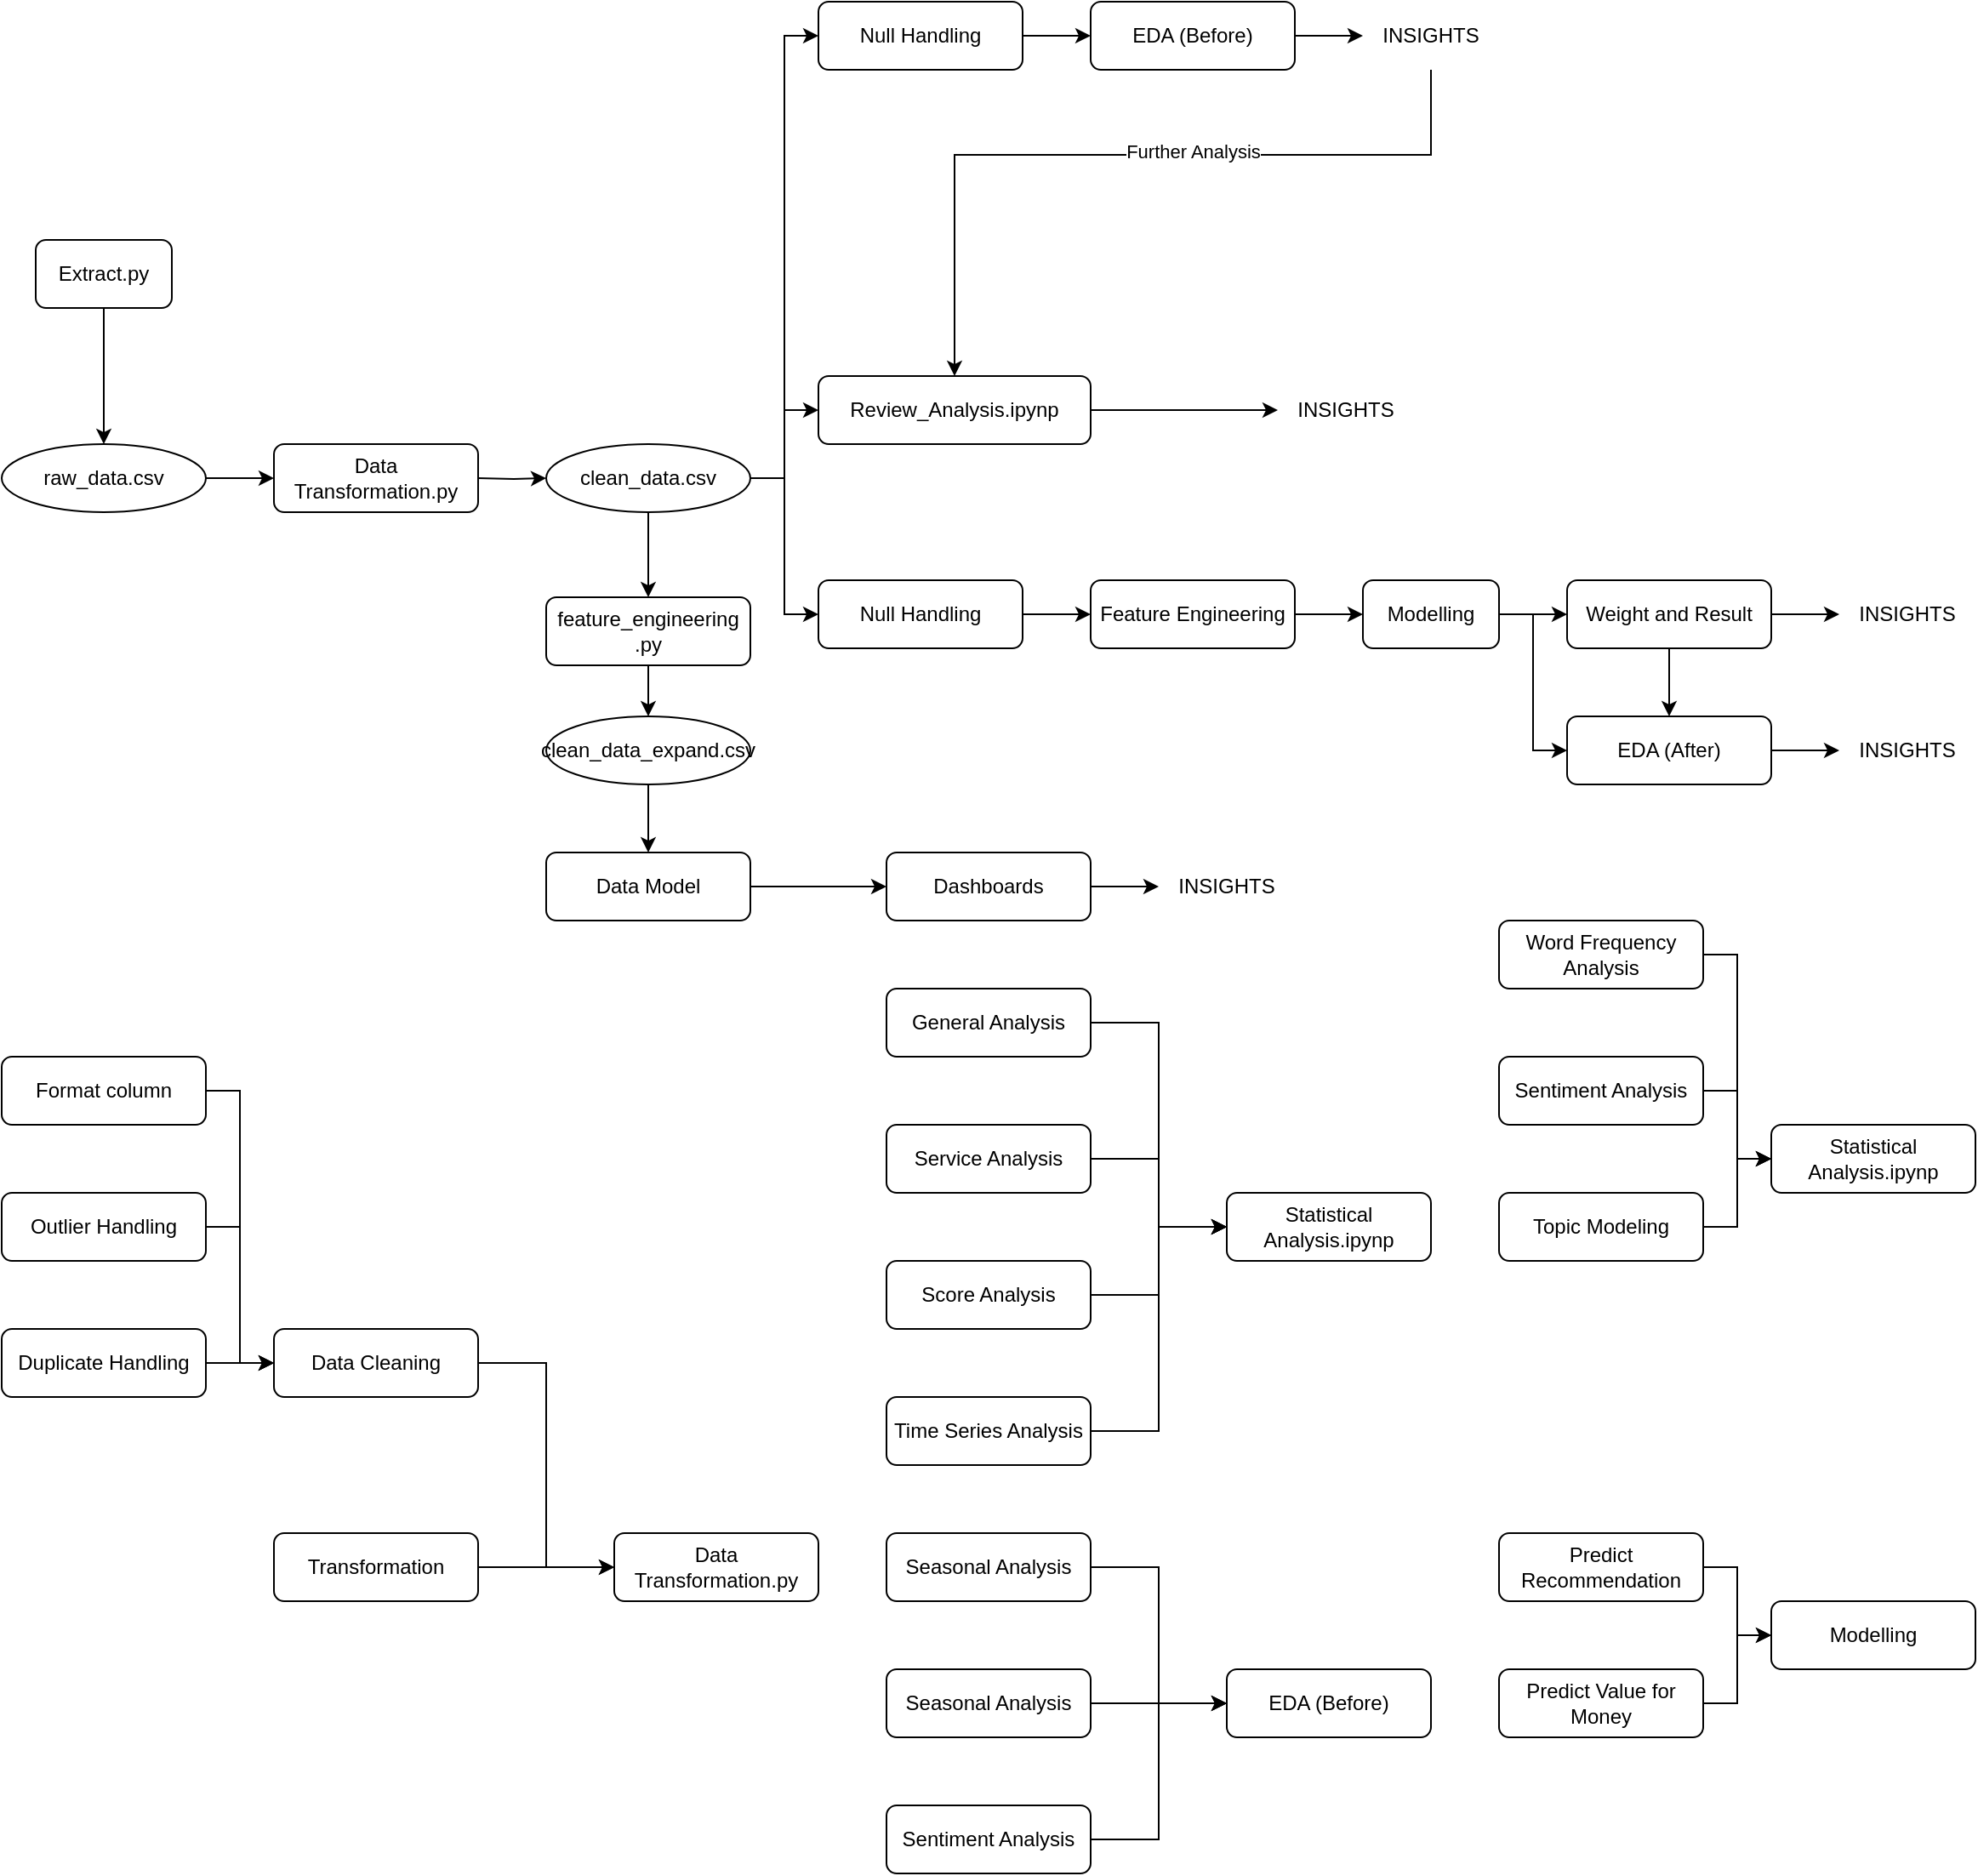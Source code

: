 <mxfile version="24.0.7" type="github">
  <diagram id="C5RBs43oDa-KdzZeNtuy" name="Page-1">
    <mxGraphModel dx="1434" dy="738" grid="1" gridSize="10" guides="1" tooltips="1" connect="1" arrows="1" fold="1" page="1" pageScale="1" pageWidth="1200" pageHeight="1600" math="0" shadow="0">
      <root>
        <mxCell id="WIyWlLk6GJQsqaUBKTNV-0" />
        <mxCell id="WIyWlLk6GJQsqaUBKTNV-1" parent="WIyWlLk6GJQsqaUBKTNV-0" />
        <mxCell id="07CyPVwS7ZV6MGK7Blt4-1" value="" style="edgeStyle=orthogonalEdgeStyle;rounded=0;orthogonalLoop=1;jettySize=auto;html=1;" parent="WIyWlLk6GJQsqaUBKTNV-1" source="WIyWlLk6GJQsqaUBKTNV-3" target="07CyPVwS7ZV6MGK7Blt4-0" edge="1">
          <mxGeometry relative="1" as="geometry" />
        </mxCell>
        <mxCell id="WIyWlLk6GJQsqaUBKTNV-3" value="Extract.py" style="rounded=1;whiteSpace=wrap;html=1;fontSize=12;glass=0;strokeWidth=1;shadow=0;" parent="WIyWlLk6GJQsqaUBKTNV-1" vertex="1">
          <mxGeometry x="60" y="400" width="80" height="40" as="geometry" />
        </mxCell>
        <mxCell id="07CyPVwS7ZV6MGK7Blt4-3" value="" style="edgeStyle=orthogonalEdgeStyle;rounded=0;orthogonalLoop=1;jettySize=auto;html=1;" parent="WIyWlLk6GJQsqaUBKTNV-1" source="07CyPVwS7ZV6MGK7Blt4-0" target="07CyPVwS7ZV6MGK7Blt4-2" edge="1">
          <mxGeometry relative="1" as="geometry" />
        </mxCell>
        <mxCell id="07CyPVwS7ZV6MGK7Blt4-0" value="raw_data.csv" style="ellipse;whiteSpace=wrap;html=1;rounded=1;glass=0;strokeWidth=1;shadow=0;" parent="WIyWlLk6GJQsqaUBKTNV-1" vertex="1">
          <mxGeometry x="40" y="520" width="120" height="40" as="geometry" />
        </mxCell>
        <mxCell id="07CyPVwS7ZV6MGK7Blt4-6" value="" style="edgeStyle=orthogonalEdgeStyle;rounded=0;orthogonalLoop=1;jettySize=auto;html=1;entryX=0;entryY=0.5;entryDx=0;entryDy=0;" parent="WIyWlLk6GJQsqaUBKTNV-1" target="07CyPVwS7ZV6MGK7Blt4-7" edge="1">
          <mxGeometry relative="1" as="geometry">
            <mxPoint x="320" y="540" as="sourcePoint" />
            <mxPoint x="400" y="540" as="targetPoint" />
          </mxGeometry>
        </mxCell>
        <mxCell id="07CyPVwS7ZV6MGK7Blt4-2" value="Data Transformation.py" style="rounded=1;whiteSpace=wrap;html=1;glass=0;strokeWidth=1;shadow=0;" parent="WIyWlLk6GJQsqaUBKTNV-1" vertex="1">
          <mxGeometry x="200" y="520" width="120" height="40" as="geometry" />
        </mxCell>
        <mxCell id="07CyPVwS7ZV6MGK7Blt4-16" style="edgeStyle=orthogonalEdgeStyle;rounded=0;orthogonalLoop=1;jettySize=auto;html=1;entryX=0;entryY=0.5;entryDx=0;entryDy=0;" parent="WIyWlLk6GJQsqaUBKTNV-1" source="-1pXZJCSbfHPmCtMx0VH-27" target="07CyPVwS7ZV6MGK7Blt4-15" edge="1">
          <mxGeometry relative="1" as="geometry">
            <mxPoint x="800" y="610" as="sourcePoint" />
          </mxGeometry>
        </mxCell>
        <mxCell id="07CyPVwS7ZV6MGK7Blt4-24" style="rounded=0;orthogonalLoop=1;jettySize=auto;html=1;entryX=0.5;entryY=0;entryDx=0;entryDy=0;exitX=0.5;exitY=1;exitDx=0;exitDy=0;" parent="WIyWlLk6GJQsqaUBKTNV-1" source="2JLOLt2BgkyfeGNW8qoz-1" target="U5L_itZijPAINbsH5atg-0" edge="1">
          <mxGeometry relative="1" as="geometry">
            <mxPoint x="260" y="630" as="targetPoint" />
            <mxPoint x="420" y="630" as="sourcePoint" />
          </mxGeometry>
        </mxCell>
        <mxCell id="WIjhdBddHIDx41--vkLS-14" style="edgeStyle=orthogonalEdgeStyle;rounded=0;orthogonalLoop=1;jettySize=auto;html=1;entryX=0;entryY=0.5;entryDx=0;entryDy=0;" parent="WIyWlLk6GJQsqaUBKTNV-1" source="07CyPVwS7ZV6MGK7Blt4-7" target="WIjhdBddHIDx41--vkLS-13" edge="1">
          <mxGeometry relative="1" as="geometry" />
        </mxCell>
        <mxCell id="2JLOLt2BgkyfeGNW8qoz-2" value="" style="edgeStyle=orthogonalEdgeStyle;rounded=0;orthogonalLoop=1;jettySize=auto;html=1;entryX=0.5;entryY=0;entryDx=0;entryDy=0;" edge="1" parent="WIyWlLk6GJQsqaUBKTNV-1" source="07CyPVwS7ZV6MGK7Blt4-7" target="2JLOLt2BgkyfeGNW8qoz-3">
          <mxGeometry relative="1" as="geometry" />
        </mxCell>
        <mxCell id="07CyPVwS7ZV6MGK7Blt4-7" value="clean_data.csv" style="ellipse;whiteSpace=wrap;html=1;rounded=1;glass=0;strokeWidth=1;shadow=0;" parent="WIyWlLk6GJQsqaUBKTNV-1" vertex="1">
          <mxGeometry x="360" y="520" width="120" height="40" as="geometry" />
        </mxCell>
        <mxCell id="07CyPVwS7ZV6MGK7Blt4-18" value="" style="edgeStyle=orthogonalEdgeStyle;rounded=0;orthogonalLoop=1;jettySize=auto;html=1;entryX=0;entryY=0.5;entryDx=0;entryDy=0;" parent="WIyWlLk6GJQsqaUBKTNV-1" source="07CyPVwS7ZV6MGK7Blt4-15" target="07CyPVwS7ZV6MGK7Blt4-17" edge="1">
          <mxGeometry relative="1" as="geometry" />
        </mxCell>
        <mxCell id="07CyPVwS7ZV6MGK7Blt4-21" style="edgeStyle=orthogonalEdgeStyle;rounded=0;orthogonalLoop=1;jettySize=auto;html=1;exitX=1;exitY=0.5;exitDx=0;exitDy=0;entryX=0;entryY=0.5;entryDx=0;entryDy=0;" parent="WIyWlLk6GJQsqaUBKTNV-1" source="07CyPVwS7ZV6MGK7Blt4-15" target="07CyPVwS7ZV6MGK7Blt4-20" edge="1">
          <mxGeometry relative="1" as="geometry" />
        </mxCell>
        <mxCell id="07CyPVwS7ZV6MGK7Blt4-15" value="Modelling" style="rounded=1;whiteSpace=wrap;html=1;fontSize=12;glass=0;strokeWidth=1;shadow=0;" parent="WIyWlLk6GJQsqaUBKTNV-1" vertex="1">
          <mxGeometry x="840" y="600" width="80" height="40" as="geometry" />
        </mxCell>
        <mxCell id="07CyPVwS7ZV6MGK7Blt4-38" style="edgeStyle=orthogonalEdgeStyle;rounded=0;orthogonalLoop=1;jettySize=auto;html=1;exitX=1;exitY=0.5;exitDx=0;exitDy=0;" parent="WIyWlLk6GJQsqaUBKTNV-1" source="07CyPVwS7ZV6MGK7Blt4-17" target="07CyPVwS7ZV6MGK7Blt4-37" edge="1">
          <mxGeometry relative="1" as="geometry" />
        </mxCell>
        <mxCell id="07CyPVwS7ZV6MGK7Blt4-17" value="EDA (After)" style="rounded=1;whiteSpace=wrap;html=1;fontSize=12;glass=0;strokeWidth=1;shadow=0;" parent="WIyWlLk6GJQsqaUBKTNV-1" vertex="1">
          <mxGeometry x="960" y="680" width="120" height="40" as="geometry" />
        </mxCell>
        <mxCell id="07CyPVwS7ZV6MGK7Blt4-22" style="edgeStyle=orthogonalEdgeStyle;rounded=0;orthogonalLoop=1;jettySize=auto;html=1;exitX=0.5;exitY=1;exitDx=0;exitDy=0;" parent="WIyWlLk6GJQsqaUBKTNV-1" source="07CyPVwS7ZV6MGK7Blt4-20" target="07CyPVwS7ZV6MGK7Blt4-17" edge="1">
          <mxGeometry relative="1" as="geometry" />
        </mxCell>
        <mxCell id="07CyPVwS7ZV6MGK7Blt4-34" style="edgeStyle=orthogonalEdgeStyle;rounded=0;orthogonalLoop=1;jettySize=auto;html=1;" parent="WIyWlLk6GJQsqaUBKTNV-1" source="07CyPVwS7ZV6MGK7Blt4-20" target="07CyPVwS7ZV6MGK7Blt4-33" edge="1">
          <mxGeometry relative="1" as="geometry" />
        </mxCell>
        <mxCell id="07CyPVwS7ZV6MGK7Blt4-20" value="Weight and Result" style="rounded=1;whiteSpace=wrap;html=1;" parent="WIyWlLk6GJQsqaUBKTNV-1" vertex="1">
          <mxGeometry x="960" y="600" width="120" height="40" as="geometry" />
        </mxCell>
        <mxCell id="07CyPVwS7ZV6MGK7Blt4-36" style="edgeStyle=orthogonalEdgeStyle;rounded=0;orthogonalLoop=1;jettySize=auto;html=1;" parent="WIyWlLk6GJQsqaUBKTNV-1" source="07CyPVwS7ZV6MGK7Blt4-25" target="07CyPVwS7ZV6MGK7Blt4-35" edge="1">
          <mxGeometry relative="1" as="geometry">
            <mxPoint x="720" y="780" as="targetPoint" />
          </mxGeometry>
        </mxCell>
        <mxCell id="07CyPVwS7ZV6MGK7Blt4-25" value="Dashboards" style="rounded=1;whiteSpace=wrap;html=1;" parent="WIyWlLk6GJQsqaUBKTNV-1" vertex="1">
          <mxGeometry x="560" y="760" width="120" height="40" as="geometry" />
        </mxCell>
        <mxCell id="07CyPVwS7ZV6MGK7Blt4-33" value="INSIGHTS" style="text;html=1;align=center;verticalAlign=middle;whiteSpace=wrap;rounded=0;" parent="WIyWlLk6GJQsqaUBKTNV-1" vertex="1">
          <mxGeometry x="1120" y="600" width="80" height="40" as="geometry" />
        </mxCell>
        <mxCell id="07CyPVwS7ZV6MGK7Blt4-35" value="INSIGHTS" style="text;html=1;align=center;verticalAlign=middle;whiteSpace=wrap;rounded=0;" parent="WIyWlLk6GJQsqaUBKTNV-1" vertex="1">
          <mxGeometry x="720" y="760" width="80" height="40" as="geometry" />
        </mxCell>
        <mxCell id="07CyPVwS7ZV6MGK7Blt4-37" value="INSIGHTS" style="text;html=1;align=center;verticalAlign=middle;whiteSpace=wrap;rounded=0;" parent="WIyWlLk6GJQsqaUBKTNV-1" vertex="1">
          <mxGeometry x="1120" y="680" width="80" height="40" as="geometry" />
        </mxCell>
        <mxCell id="07CyPVwS7ZV6MGK7Blt4-39" value="Data Transformation.py" style="rounded=1;whiteSpace=wrap;html=1;glass=0;strokeWidth=1;shadow=0;" parent="WIyWlLk6GJQsqaUBKTNV-1" vertex="1">
          <mxGeometry x="400" y="1160" width="120" height="40" as="geometry" />
        </mxCell>
        <mxCell id="07CyPVwS7ZV6MGK7Blt4-48" style="edgeStyle=orthogonalEdgeStyle;rounded=0;orthogonalLoop=1;jettySize=auto;html=1;entryX=0;entryY=0.5;entryDx=0;entryDy=0;" parent="WIyWlLk6GJQsqaUBKTNV-1" source="07CyPVwS7ZV6MGK7Blt4-40" target="07CyPVwS7ZV6MGK7Blt4-39" edge="1">
          <mxGeometry relative="1" as="geometry" />
        </mxCell>
        <mxCell id="07CyPVwS7ZV6MGK7Blt4-40" value="Data Cleaning" style="rounded=1;whiteSpace=wrap;html=1;glass=0;strokeWidth=1;shadow=0;" parent="WIyWlLk6GJQsqaUBKTNV-1" vertex="1">
          <mxGeometry x="200" y="1040" width="120" height="40" as="geometry" />
        </mxCell>
        <mxCell id="07CyPVwS7ZV6MGK7Blt4-46" style="edgeStyle=orthogonalEdgeStyle;rounded=0;orthogonalLoop=1;jettySize=auto;html=1;entryX=0;entryY=0.5;entryDx=0;entryDy=0;" parent="WIyWlLk6GJQsqaUBKTNV-1" source="07CyPVwS7ZV6MGK7Blt4-43" target="07CyPVwS7ZV6MGK7Blt4-39" edge="1">
          <mxGeometry relative="1" as="geometry">
            <mxPoint x="400" y="1180" as="targetPoint" />
          </mxGeometry>
        </mxCell>
        <mxCell id="07CyPVwS7ZV6MGK7Blt4-43" value="Transformation" style="rounded=1;whiteSpace=wrap;html=1;glass=0;strokeWidth=1;shadow=0;" parent="WIyWlLk6GJQsqaUBKTNV-1" vertex="1">
          <mxGeometry x="200" y="1160" width="120" height="40" as="geometry" />
        </mxCell>
        <mxCell id="07CyPVwS7ZV6MGK7Blt4-50" style="edgeStyle=orthogonalEdgeStyle;rounded=0;orthogonalLoop=1;jettySize=auto;html=1;entryX=0;entryY=0.5;entryDx=0;entryDy=0;" parent="WIyWlLk6GJQsqaUBKTNV-1" source="07CyPVwS7ZV6MGK7Blt4-49" target="07CyPVwS7ZV6MGK7Blt4-40" edge="1">
          <mxGeometry relative="1" as="geometry" />
        </mxCell>
        <mxCell id="07CyPVwS7ZV6MGK7Blt4-49" value="Format column" style="rounded=1;whiteSpace=wrap;html=1;glass=0;strokeWidth=1;shadow=0;" parent="WIyWlLk6GJQsqaUBKTNV-1" vertex="1">
          <mxGeometry x="40" y="880" width="120" height="40" as="geometry" />
        </mxCell>
        <mxCell id="07CyPVwS7ZV6MGK7Blt4-54" value="" style="edgeStyle=orthogonalEdgeStyle;rounded=0;orthogonalLoop=1;jettySize=auto;html=1;entryX=0;entryY=0.5;entryDx=0;entryDy=0;" parent="WIyWlLk6GJQsqaUBKTNV-1" source="07CyPVwS7ZV6MGK7Blt4-53" target="07CyPVwS7ZV6MGK7Blt4-40" edge="1">
          <mxGeometry relative="1" as="geometry" />
        </mxCell>
        <mxCell id="07CyPVwS7ZV6MGK7Blt4-53" value="Outlier Handling" style="rounded=1;whiteSpace=wrap;html=1;glass=0;strokeWidth=1;shadow=0;" parent="WIyWlLk6GJQsqaUBKTNV-1" vertex="1">
          <mxGeometry x="40" y="960" width="120" height="40" as="geometry" />
        </mxCell>
        <mxCell id="07CyPVwS7ZV6MGK7Blt4-56" value="" style="edgeStyle=orthogonalEdgeStyle;rounded=0;orthogonalLoop=1;jettySize=auto;html=1;" parent="WIyWlLk6GJQsqaUBKTNV-1" source="07CyPVwS7ZV6MGK7Blt4-55" target="07CyPVwS7ZV6MGK7Blt4-40" edge="1">
          <mxGeometry relative="1" as="geometry" />
        </mxCell>
        <mxCell id="07CyPVwS7ZV6MGK7Blt4-55" value="Duplicate Handling" style="rounded=1;whiteSpace=wrap;html=1;glass=0;strokeWidth=1;shadow=0;" parent="WIyWlLk6GJQsqaUBKTNV-1" vertex="1">
          <mxGeometry x="40" y="1040" width="120" height="40" as="geometry" />
        </mxCell>
        <mxCell id="-1pXZJCSbfHPmCtMx0VH-33" style="edgeStyle=orthogonalEdgeStyle;rounded=0;orthogonalLoop=1;jettySize=auto;html=1;entryX=0;entryY=0.5;entryDx=0;entryDy=0;" parent="WIyWlLk6GJQsqaUBKTNV-1" source="-1pXZJCSbfHPmCtMx0VH-12" target="-1pXZJCSbfHPmCtMx0VH-36" edge="1">
          <mxGeometry relative="1" as="geometry">
            <mxPoint x="840" y="280" as="targetPoint" />
          </mxGeometry>
        </mxCell>
        <mxCell id="-1pXZJCSbfHPmCtMx0VH-12" value="EDA (Before)" style="rounded=1;whiteSpace=wrap;html=1;fontSize=12;glass=0;strokeWidth=1;shadow=0;" parent="WIyWlLk6GJQsqaUBKTNV-1" vertex="1">
          <mxGeometry x="680" y="260" width="120" height="40" as="geometry" />
        </mxCell>
        <mxCell id="-1pXZJCSbfHPmCtMx0VH-13" value="" style="edgeStyle=orthogonalEdgeStyle;rounded=0;orthogonalLoop=1;jettySize=auto;html=1;" parent="WIyWlLk6GJQsqaUBKTNV-1" source="-1pXZJCSbfHPmCtMx0VH-14" target="-1pXZJCSbfHPmCtMx0VH-12" edge="1">
          <mxGeometry relative="1" as="geometry" />
        </mxCell>
        <mxCell id="-1pXZJCSbfHPmCtMx0VH-14" value="Null Handling" style="rounded=1;whiteSpace=wrap;html=1;glass=0;strokeWidth=1;shadow=0;" parent="WIyWlLk6GJQsqaUBKTNV-1" vertex="1">
          <mxGeometry x="520" y="260" width="120" height="40" as="geometry" />
        </mxCell>
        <mxCell id="-1pXZJCSbfHPmCtMx0VH-16" value="" style="endArrow=classic;html=1;rounded=0;entryX=0;entryY=0.5;entryDx=0;entryDy=0;exitX=1;exitY=0.5;exitDx=0;exitDy=0;edgeStyle=orthogonalEdgeStyle;" parent="WIyWlLk6GJQsqaUBKTNV-1" source="07CyPVwS7ZV6MGK7Blt4-7" target="-1pXZJCSbfHPmCtMx0VH-14" edge="1">
          <mxGeometry width="50" height="50" relative="1" as="geometry">
            <mxPoint x="480" y="420" as="sourcePoint" />
            <mxPoint x="550" y="250" as="targetPoint" />
            <Array as="points">
              <mxPoint x="500" y="540" />
              <mxPoint x="500" y="280" />
            </Array>
          </mxGeometry>
        </mxCell>
        <mxCell id="-1pXZJCSbfHPmCtMx0VH-26" value="" style="edgeStyle=orthogonalEdgeStyle;rounded=0;orthogonalLoop=1;jettySize=auto;html=1;exitX=1;exitY=0.5;exitDx=0;exitDy=0;entryX=0;entryY=0.5;entryDx=0;entryDy=0;" parent="WIyWlLk6GJQsqaUBKTNV-1" source="-1pXZJCSbfHPmCtMx0VH-41" target="-1pXZJCSbfHPmCtMx0VH-27" edge="1">
          <mxGeometry relative="1" as="geometry">
            <mxPoint x="480" y="540" as="sourcePoint" />
            <mxPoint x="520" y="610" as="targetPoint" />
          </mxGeometry>
        </mxCell>
        <mxCell id="-1pXZJCSbfHPmCtMx0VH-27" value="Feature Engineering" style="rounded=1;whiteSpace=wrap;html=1;" parent="WIyWlLk6GJQsqaUBKTNV-1" vertex="1">
          <mxGeometry x="680" y="600" width="120" height="40" as="geometry" />
        </mxCell>
        <mxCell id="U5L_itZijPAINbsH5atg-3" style="edgeStyle=orthogonalEdgeStyle;rounded=0;orthogonalLoop=1;jettySize=auto;html=1;exitX=0.5;exitY=1;exitDx=0;exitDy=0;entryX=0.5;entryY=0;entryDx=0;entryDy=0;" parent="WIyWlLk6GJQsqaUBKTNV-1" source="-1pXZJCSbfHPmCtMx0VH-36" target="WIjhdBddHIDx41--vkLS-13" edge="1">
          <mxGeometry relative="1" as="geometry">
            <mxPoint x="880" y="310" as="sourcePoint" />
            <mxPoint x="735" y="510" as="targetPoint" />
            <Array as="points">
              <mxPoint x="880" y="350" />
              <mxPoint x="600" y="350" />
            </Array>
          </mxGeometry>
        </mxCell>
        <mxCell id="U5L_itZijPAINbsH5atg-4" value="Further Analysis" style="edgeLabel;html=1;align=center;verticalAlign=middle;resizable=0;points=[];" parent="U5L_itZijPAINbsH5atg-3" vertex="1" connectable="0">
          <mxGeometry x="0.096" y="-2" relative="1" as="geometry">
            <mxPoint x="62" as="offset" />
          </mxGeometry>
        </mxCell>
        <mxCell id="-1pXZJCSbfHPmCtMx0VH-36" value="INSIGHTS" style="text;html=1;align=center;verticalAlign=middle;whiteSpace=wrap;rounded=0;" parent="WIyWlLk6GJQsqaUBKTNV-1" vertex="1">
          <mxGeometry x="840" y="260" width="80" height="40" as="geometry" />
        </mxCell>
        <mxCell id="-1pXZJCSbfHPmCtMx0VH-41" value="Null Handling" style="rounded=1;whiteSpace=wrap;html=1;" parent="WIyWlLk6GJQsqaUBKTNV-1" vertex="1">
          <mxGeometry x="520" y="600" width="120" height="40" as="geometry" />
        </mxCell>
        <mxCell id="-1pXZJCSbfHPmCtMx0VH-47" style="edgeStyle=orthogonalEdgeStyle;rounded=0;orthogonalLoop=1;jettySize=auto;html=1;entryX=0;entryY=0.5;entryDx=0;entryDy=0;" parent="WIyWlLk6GJQsqaUBKTNV-1" source="-1pXZJCSbfHPmCtMx0VH-43" target="-1pXZJCSbfHPmCtMx0VH-46" edge="1">
          <mxGeometry relative="1" as="geometry" />
        </mxCell>
        <mxCell id="-1pXZJCSbfHPmCtMx0VH-43" value="Predict Recommendation" style="rounded=1;whiteSpace=wrap;html=1;" parent="WIyWlLk6GJQsqaUBKTNV-1" vertex="1">
          <mxGeometry x="920" y="1160" width="120" height="40" as="geometry" />
        </mxCell>
        <mxCell id="-1pXZJCSbfHPmCtMx0VH-48" value="" style="edgeStyle=orthogonalEdgeStyle;rounded=0;orthogonalLoop=1;jettySize=auto;html=1;" parent="WIyWlLk6GJQsqaUBKTNV-1" source="-1pXZJCSbfHPmCtMx0VH-44" target="-1pXZJCSbfHPmCtMx0VH-46" edge="1">
          <mxGeometry relative="1" as="geometry" />
        </mxCell>
        <mxCell id="-1pXZJCSbfHPmCtMx0VH-44" value="Predict Value for Money" style="rounded=1;whiteSpace=wrap;html=1;" parent="WIyWlLk6GJQsqaUBKTNV-1" vertex="1">
          <mxGeometry x="920" y="1240" width="120" height="40" as="geometry" />
        </mxCell>
        <mxCell id="-1pXZJCSbfHPmCtMx0VH-46" value="Modelling" style="rounded=1;whiteSpace=wrap;html=1;" parent="WIyWlLk6GJQsqaUBKTNV-1" vertex="1">
          <mxGeometry x="1080" y="1200" width="120" height="40" as="geometry" />
        </mxCell>
        <mxCell id="IEbrmYlPkqhg8Je9HcmO-33" style="edgeStyle=orthogonalEdgeStyle;rounded=0;orthogonalLoop=1;jettySize=auto;html=1;" parent="WIyWlLk6GJQsqaUBKTNV-1" source="IEbrmYlPkqhg8Je9HcmO-15" edge="1">
          <mxGeometry relative="1" as="geometry">
            <mxPoint x="760" y="980" as="targetPoint" />
            <Array as="points">
              <mxPoint x="720" y="940" />
              <mxPoint x="720" y="980" />
            </Array>
          </mxGeometry>
        </mxCell>
        <mxCell id="IEbrmYlPkqhg8Je9HcmO-15" value="Service Analysis" style="rounded=1;whiteSpace=wrap;html=1;" parent="WIyWlLk6GJQsqaUBKTNV-1" vertex="1">
          <mxGeometry x="560" y="920" width="120" height="40" as="geometry" />
        </mxCell>
        <mxCell id="IEbrmYlPkqhg8Je9HcmO-34" style="edgeStyle=orthogonalEdgeStyle;rounded=0;orthogonalLoop=1;jettySize=auto;html=1;entryX=0;entryY=0.5;entryDx=0;entryDy=0;" parent="WIyWlLk6GJQsqaUBKTNV-1" source="IEbrmYlPkqhg8Je9HcmO-16" target="IEbrmYlPkqhg8Je9HcmO-31" edge="1">
          <mxGeometry relative="1" as="geometry" />
        </mxCell>
        <mxCell id="IEbrmYlPkqhg8Je9HcmO-16" value="Score Analysis" style="rounded=1;whiteSpace=wrap;html=1;" parent="WIyWlLk6GJQsqaUBKTNV-1" vertex="1">
          <mxGeometry x="560" y="1000" width="120" height="40" as="geometry" />
        </mxCell>
        <mxCell id="IEbrmYlPkqhg8Je9HcmO-35" style="edgeStyle=orthogonalEdgeStyle;rounded=0;orthogonalLoop=1;jettySize=auto;html=1;entryX=0;entryY=0.5;entryDx=0;entryDy=0;" parent="WIyWlLk6GJQsqaUBKTNV-1" source="IEbrmYlPkqhg8Je9HcmO-17" target="IEbrmYlPkqhg8Je9HcmO-31" edge="1">
          <mxGeometry relative="1" as="geometry" />
        </mxCell>
        <mxCell id="IEbrmYlPkqhg8Je9HcmO-17" value="Time Series Analysis" style="rounded=1;whiteSpace=wrap;html=1;" parent="WIyWlLk6GJQsqaUBKTNV-1" vertex="1">
          <mxGeometry x="560" y="1080" width="120" height="40" as="geometry" />
        </mxCell>
        <mxCell id="IEbrmYlPkqhg8Je9HcmO-32" style="edgeStyle=orthogonalEdgeStyle;rounded=0;orthogonalLoop=1;jettySize=auto;html=1;entryX=0;entryY=0.5;entryDx=0;entryDy=0;" parent="WIyWlLk6GJQsqaUBKTNV-1" source="IEbrmYlPkqhg8Je9HcmO-19" target="IEbrmYlPkqhg8Je9HcmO-31" edge="1">
          <mxGeometry relative="1" as="geometry" />
        </mxCell>
        <mxCell id="IEbrmYlPkqhg8Je9HcmO-19" value="General Analysis" style="rounded=1;whiteSpace=wrap;html=1;" parent="WIyWlLk6GJQsqaUBKTNV-1" vertex="1">
          <mxGeometry x="560" y="840" width="120" height="40" as="geometry" />
        </mxCell>
        <mxCell id="IEbrmYlPkqhg8Je9HcmO-40" style="edgeStyle=orthogonalEdgeStyle;rounded=0;orthogonalLoop=1;jettySize=auto;html=1;entryX=0;entryY=0.5;entryDx=0;entryDy=0;" parent="WIyWlLk6GJQsqaUBKTNV-1" source="IEbrmYlPkqhg8Je9HcmO-27" target="IEbrmYlPkqhg8Je9HcmO-37" edge="1">
          <mxGeometry relative="1" as="geometry">
            <mxPoint x="720" y="1260" as="targetPoint" />
          </mxGeometry>
        </mxCell>
        <mxCell id="IEbrmYlPkqhg8Je9HcmO-27" value="Sentiment Analysis" style="rounded=1;whiteSpace=wrap;html=1;fontSize=12;glass=0;strokeWidth=1;shadow=0;" parent="WIyWlLk6GJQsqaUBKTNV-1" vertex="1">
          <mxGeometry x="560" y="1320" width="120" height="40" as="geometry" />
        </mxCell>
        <mxCell id="IEbrmYlPkqhg8Je9HcmO-39" style="edgeStyle=orthogonalEdgeStyle;rounded=0;orthogonalLoop=1;jettySize=auto;html=1;" parent="WIyWlLk6GJQsqaUBKTNV-1" source="IEbrmYlPkqhg8Je9HcmO-28" target="IEbrmYlPkqhg8Je9HcmO-37" edge="1">
          <mxGeometry relative="1" as="geometry" />
        </mxCell>
        <mxCell id="IEbrmYlPkqhg8Je9HcmO-28" value="Seasonal Analysis" style="rounded=1;whiteSpace=wrap;html=1;fontSize=12;glass=0;strokeWidth=1;shadow=0;" parent="WIyWlLk6GJQsqaUBKTNV-1" vertex="1">
          <mxGeometry x="560" y="1240" width="120" height="40" as="geometry" />
        </mxCell>
        <mxCell id="IEbrmYlPkqhg8Je9HcmO-38" style="edgeStyle=orthogonalEdgeStyle;rounded=0;orthogonalLoop=1;jettySize=auto;html=1;entryX=0;entryY=0.5;entryDx=0;entryDy=0;" parent="WIyWlLk6GJQsqaUBKTNV-1" source="IEbrmYlPkqhg8Je9HcmO-29" target="IEbrmYlPkqhg8Je9HcmO-37" edge="1">
          <mxGeometry relative="1" as="geometry" />
        </mxCell>
        <mxCell id="IEbrmYlPkqhg8Je9HcmO-29" value="Seasonal Analysis" style="rounded=1;whiteSpace=wrap;html=1;fontSize=12;glass=0;strokeWidth=1;shadow=0;" parent="WIyWlLk6GJQsqaUBKTNV-1" vertex="1">
          <mxGeometry x="560" y="1160" width="120" height="40" as="geometry" />
        </mxCell>
        <mxCell id="IEbrmYlPkqhg8Je9HcmO-31" value="Statistical Analysis.ipynp" style="rounded=1;whiteSpace=wrap;html=1;fontSize=12;glass=0;strokeWidth=1;shadow=0;" parent="WIyWlLk6GJQsqaUBKTNV-1" vertex="1">
          <mxGeometry x="760" y="960" width="120" height="40" as="geometry" />
        </mxCell>
        <mxCell id="IEbrmYlPkqhg8Je9HcmO-37" value="EDA (Before)" style="rounded=1;whiteSpace=wrap;html=1;fontSize=12;glass=0;strokeWidth=1;shadow=0;" parent="WIyWlLk6GJQsqaUBKTNV-1" vertex="1">
          <mxGeometry x="760" y="1240" width="120" height="40" as="geometry" />
        </mxCell>
        <mxCell id="WIjhdBddHIDx41--vkLS-9" style="edgeStyle=orthogonalEdgeStyle;rounded=0;orthogonalLoop=1;jettySize=auto;html=1;entryX=0;entryY=0.5;entryDx=0;entryDy=0;" parent="WIyWlLk6GJQsqaUBKTNV-1" source="WIjhdBddHIDx41--vkLS-1" target="WIjhdBddHIDx41--vkLS-8" edge="1">
          <mxGeometry relative="1" as="geometry" />
        </mxCell>
        <mxCell id="WIjhdBddHIDx41--vkLS-1" value="Sentiment Analysis" style="rounded=1;whiteSpace=wrap;html=1;" parent="WIyWlLk6GJQsqaUBKTNV-1" vertex="1">
          <mxGeometry x="920" y="880" width="120" height="40" as="geometry" />
        </mxCell>
        <mxCell id="WIjhdBddHIDx41--vkLS-2" style="edgeStyle=orthogonalEdgeStyle;rounded=0;orthogonalLoop=1;jettySize=auto;html=1;entryX=0;entryY=0.5;entryDx=0;entryDy=0;" parent="WIyWlLk6GJQsqaUBKTNV-1" source="WIjhdBddHIDx41--vkLS-3" target="WIjhdBddHIDx41--vkLS-8" edge="1">
          <mxGeometry relative="1" as="geometry" />
        </mxCell>
        <mxCell id="WIjhdBddHIDx41--vkLS-3" value="Topic Modeling" style="rounded=1;whiteSpace=wrap;html=1;" parent="WIyWlLk6GJQsqaUBKTNV-1" vertex="1">
          <mxGeometry x="920" y="960" width="120" height="40" as="geometry" />
        </mxCell>
        <mxCell id="WIjhdBddHIDx41--vkLS-6" style="edgeStyle=orthogonalEdgeStyle;rounded=0;orthogonalLoop=1;jettySize=auto;html=1;entryX=0;entryY=0.5;entryDx=0;entryDy=0;" parent="WIyWlLk6GJQsqaUBKTNV-1" source="WIjhdBddHIDx41--vkLS-7" target="WIjhdBddHIDx41--vkLS-8" edge="1">
          <mxGeometry relative="1" as="geometry" />
        </mxCell>
        <mxCell id="WIjhdBddHIDx41--vkLS-7" value="Word Frequency Analysis" style="rounded=1;whiteSpace=wrap;html=1;" parent="WIyWlLk6GJQsqaUBKTNV-1" vertex="1">
          <mxGeometry x="920" y="800" width="120" height="40" as="geometry" />
        </mxCell>
        <mxCell id="WIjhdBddHIDx41--vkLS-8" value="Statistical Analysis.ipynp" style="rounded=1;whiteSpace=wrap;html=1;fontSize=12;glass=0;strokeWidth=1;shadow=0;" parent="WIyWlLk6GJQsqaUBKTNV-1" vertex="1">
          <mxGeometry x="1080" y="920" width="120" height="40" as="geometry" />
        </mxCell>
        <mxCell id="WIjhdBddHIDx41--vkLS-12" value="" style="edgeStyle=orthogonalEdgeStyle;rounded=0;orthogonalLoop=1;jettySize=auto;html=1;" parent="WIyWlLk6GJQsqaUBKTNV-1" source="WIjhdBddHIDx41--vkLS-13" target="WIjhdBddHIDx41--vkLS-15" edge="1">
          <mxGeometry relative="1" as="geometry">
            <mxPoint x="680" y="500" as="targetPoint" />
          </mxGeometry>
        </mxCell>
        <mxCell id="WIjhdBddHIDx41--vkLS-13" value="Review_Analysis.ipynp" style="rounded=1;whiteSpace=wrap;html=1;glass=0;strokeWidth=1;shadow=0;" parent="WIyWlLk6GJQsqaUBKTNV-1" vertex="1">
          <mxGeometry x="520" y="480" width="160" height="40" as="geometry" />
        </mxCell>
        <mxCell id="WIjhdBddHIDx41--vkLS-15" value="INSIGHTS" style="text;html=1;align=center;verticalAlign=middle;whiteSpace=wrap;rounded=0;" parent="WIyWlLk6GJQsqaUBKTNV-1" vertex="1">
          <mxGeometry x="790" y="480" width="80" height="40" as="geometry" />
        </mxCell>
        <mxCell id="0Wu0GnvM-Ye9wohLnMms-0" value="" style="endArrow=classic;html=1;rounded=0;exitX=1;exitY=0.5;exitDx=0;exitDy=0;entryX=0;entryY=0.5;entryDx=0;entryDy=0;edgeStyle=orthogonalEdgeStyle;" parent="WIyWlLk6GJQsqaUBKTNV-1" source="07CyPVwS7ZV6MGK7Blt4-7" target="-1pXZJCSbfHPmCtMx0VH-41" edge="1">
          <mxGeometry width="50" height="50" relative="1" as="geometry">
            <mxPoint x="700" y="620" as="sourcePoint" />
            <mxPoint x="750" y="570" as="targetPoint" />
          </mxGeometry>
        </mxCell>
        <mxCell id="U5L_itZijPAINbsH5atg-1" style="edgeStyle=orthogonalEdgeStyle;rounded=0;orthogonalLoop=1;jettySize=auto;html=1;" parent="WIyWlLk6GJQsqaUBKTNV-1" source="U5L_itZijPAINbsH5atg-0" target="07CyPVwS7ZV6MGK7Blt4-25" edge="1">
          <mxGeometry relative="1" as="geometry" />
        </mxCell>
        <mxCell id="U5L_itZijPAINbsH5atg-0" value="Data Model" style="rounded=1;whiteSpace=wrap;html=1;" parent="WIyWlLk6GJQsqaUBKTNV-1" vertex="1">
          <mxGeometry x="360" y="760" width="120" height="40" as="geometry" />
        </mxCell>
        <mxCell id="2JLOLt2BgkyfeGNW8qoz-1" value="clean_data_expand.csv" style="ellipse;whiteSpace=wrap;html=1;rounded=1;glass=0;strokeWidth=1;shadow=0;" vertex="1" parent="WIyWlLk6GJQsqaUBKTNV-1">
          <mxGeometry x="360" y="680" width="120" height="40" as="geometry" />
        </mxCell>
        <mxCell id="2JLOLt2BgkyfeGNW8qoz-4" style="edgeStyle=orthogonalEdgeStyle;rounded=0;orthogonalLoop=1;jettySize=auto;html=1;entryX=0.5;entryY=0;entryDx=0;entryDy=0;" edge="1" parent="WIyWlLk6GJQsqaUBKTNV-1" source="2JLOLt2BgkyfeGNW8qoz-3" target="2JLOLt2BgkyfeGNW8qoz-1">
          <mxGeometry relative="1" as="geometry" />
        </mxCell>
        <mxCell id="2JLOLt2BgkyfeGNW8qoz-3" value="feature_engineering&lt;div&gt;&lt;span style=&quot;background-color: initial;&quot;&gt;.py&lt;/span&gt;&lt;/div&gt;" style="rounded=1;whiteSpace=wrap;html=1;glass=0;strokeWidth=1;shadow=0;" vertex="1" parent="WIyWlLk6GJQsqaUBKTNV-1">
          <mxGeometry x="360" y="610" width="120" height="40" as="geometry" />
        </mxCell>
      </root>
    </mxGraphModel>
  </diagram>
</mxfile>
